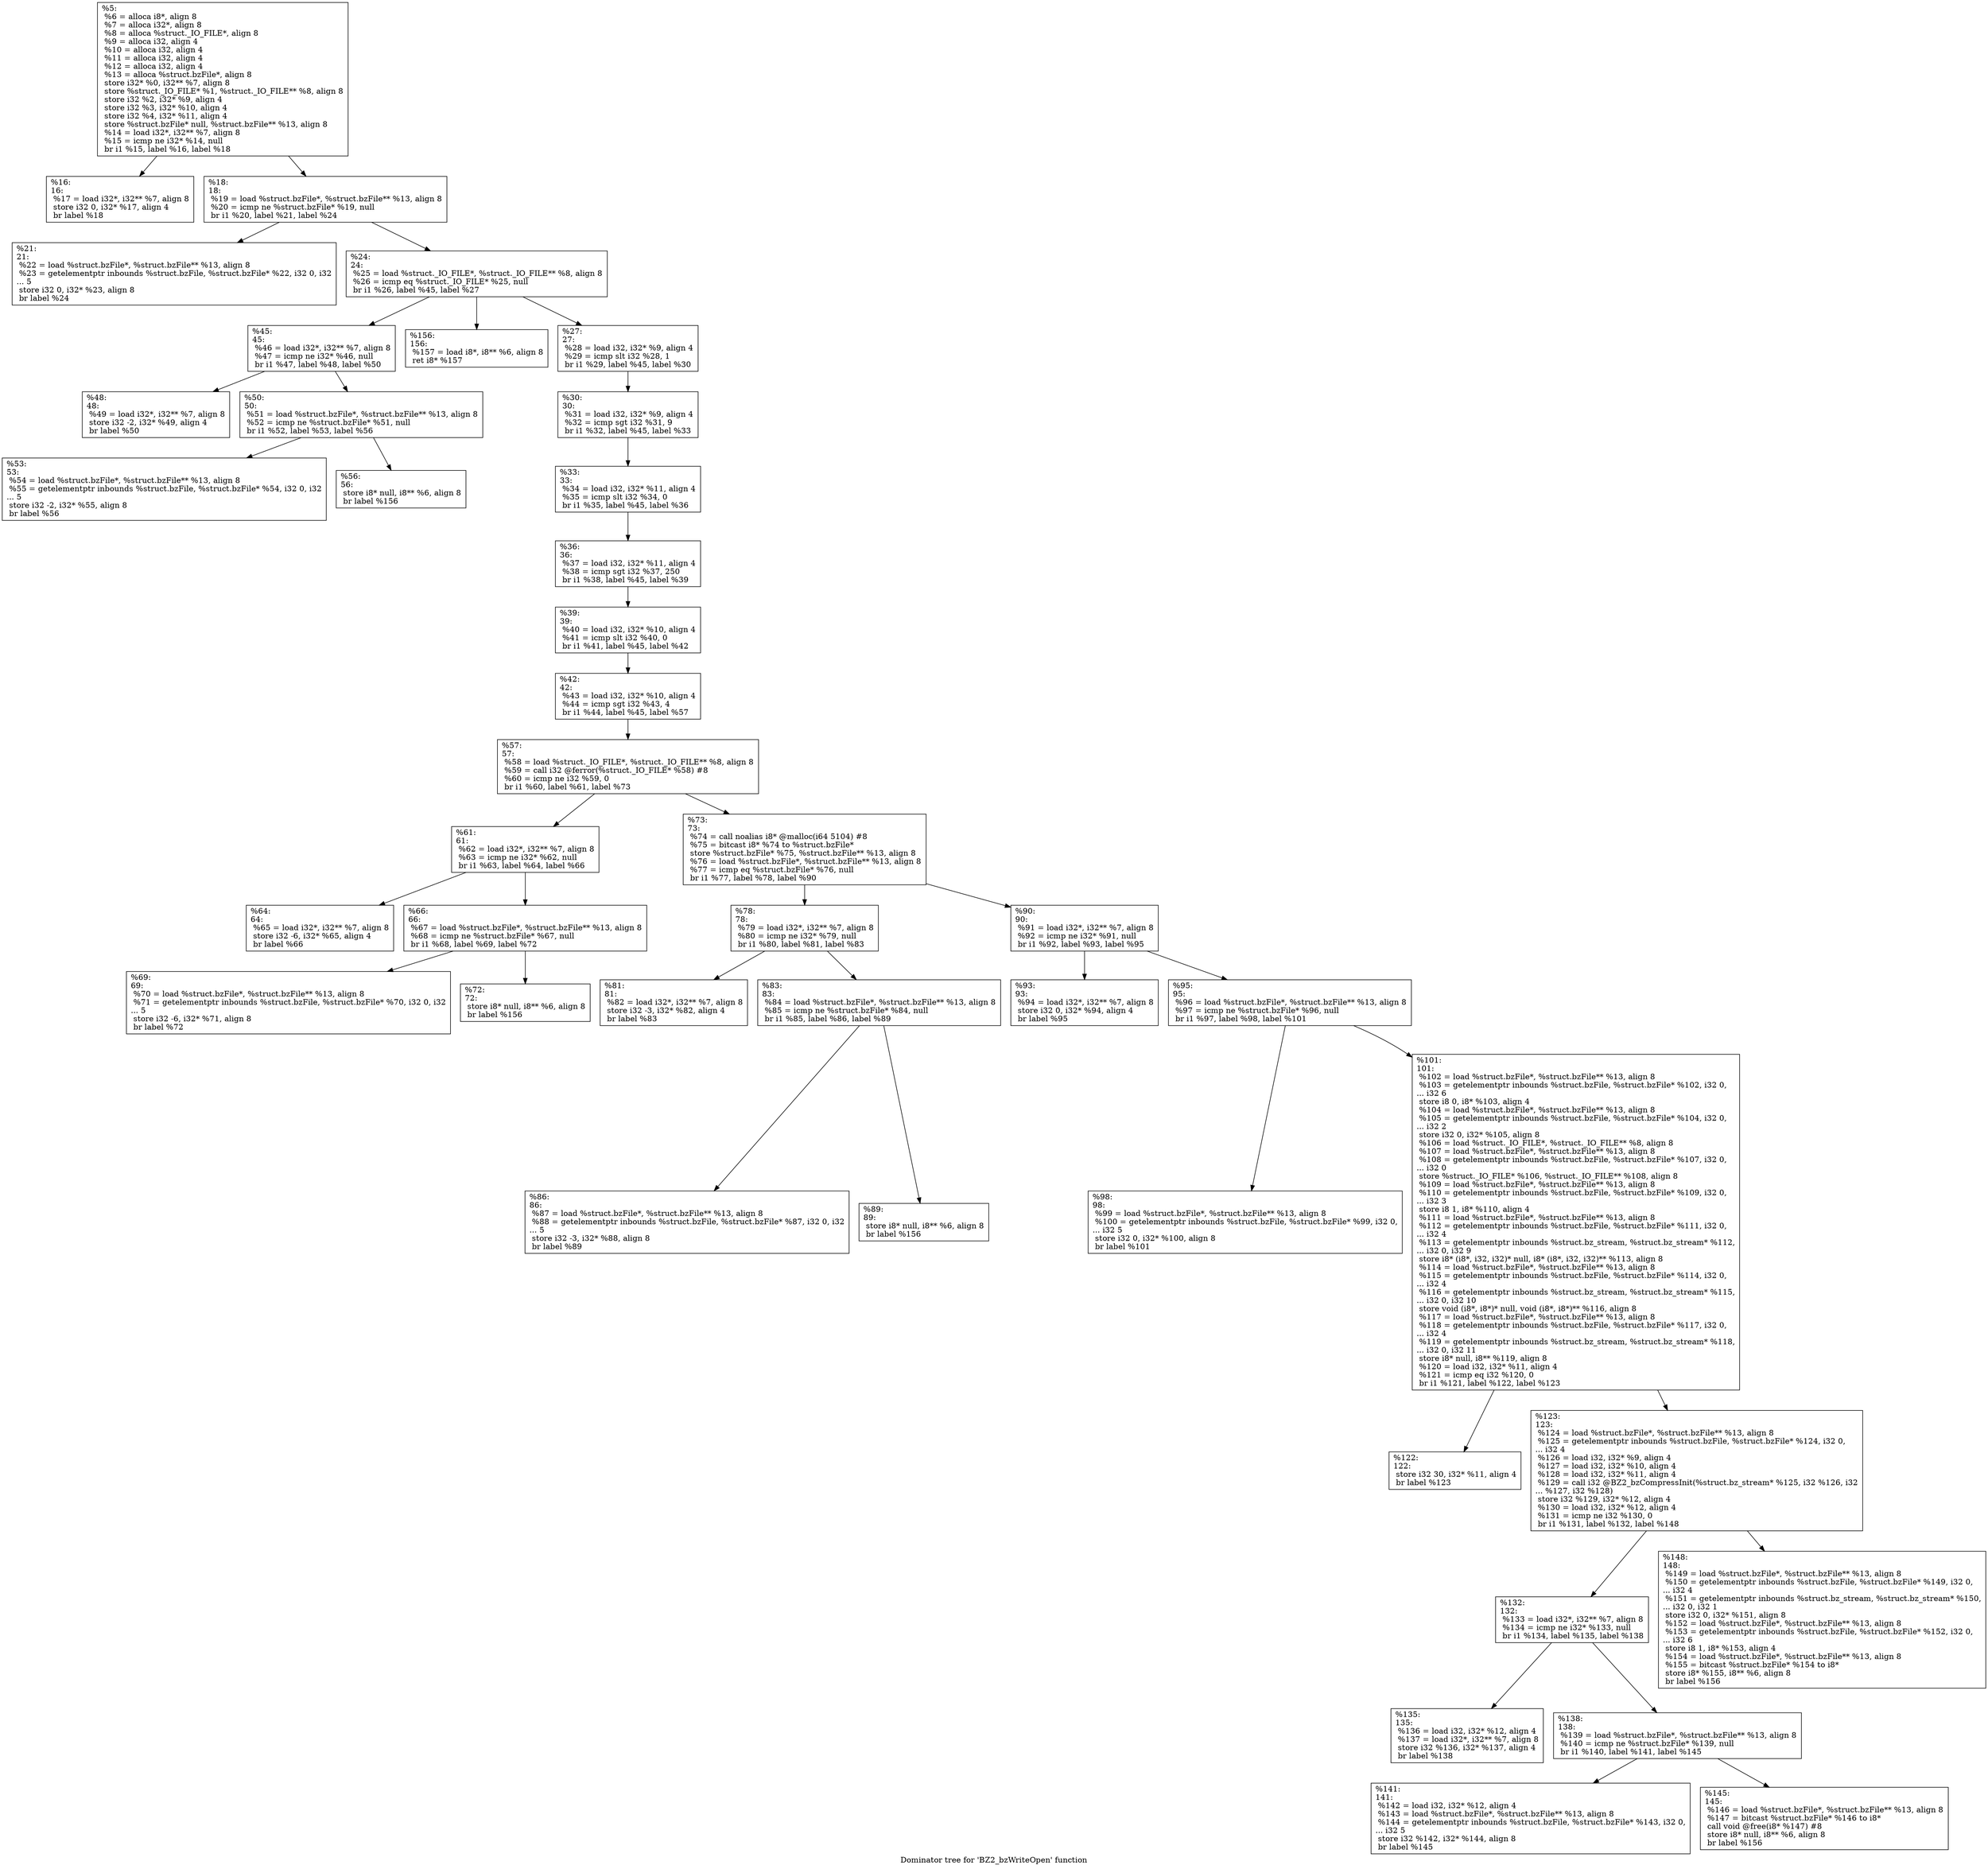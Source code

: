 digraph "Dominator tree for 'BZ2_bzWriteOpen' function" {
	label="Dominator tree for 'BZ2_bzWriteOpen' function";

	Node0xdc6f30 [shape=record,label="{%5:\l  %6 = alloca i8*, align 8\l  %7 = alloca i32*, align 8\l  %8 = alloca %struct._IO_FILE*, align 8\l  %9 = alloca i32, align 4\l  %10 = alloca i32, align 4\l  %11 = alloca i32, align 4\l  %12 = alloca i32, align 4\l  %13 = alloca %struct.bzFile*, align 8\l  store i32* %0, i32** %7, align 8\l  store %struct._IO_FILE* %1, %struct._IO_FILE** %8, align 8\l  store i32 %2, i32* %9, align 4\l  store i32 %3, i32* %10, align 4\l  store i32 %4, i32* %11, align 4\l  store %struct.bzFile* null, %struct.bzFile** %13, align 8\l  %14 = load i32*, i32** %7, align 8\l  %15 = icmp ne i32* %14, null\l  br i1 %15, label %16, label %18\l}"];
	Node0xdc6f30 -> Node0xd4a4e0;
	Node0xdc6f30 -> Node0xdba340;
	Node0xd4a4e0 [shape=record,label="{%16:\l16:                                               \l  %17 = load i32*, i32** %7, align 8\l  store i32 0, i32* %17, align 4\l  br label %18\l}"];
	Node0xdba340 [shape=record,label="{%18:\l18:                                               \l  %19 = load %struct.bzFile*, %struct.bzFile** %13, align 8\l  %20 = icmp ne %struct.bzFile* %19, null\l  br i1 %20, label %21, label %24\l}"];
	Node0xdba340 -> Node0xdc27d0;
	Node0xdba340 -> Node0xbfaf60;
	Node0xdc27d0 [shape=record,label="{%21:\l21:                                               \l  %22 = load %struct.bzFile*, %struct.bzFile** %13, align 8\l  %23 = getelementptr inbounds %struct.bzFile, %struct.bzFile* %22, i32 0, i32\l... 5\l  store i32 0, i32* %23, align 8\l  br label %24\l}"];
	Node0xbfaf60 [shape=record,label="{%24:\l24:                                               \l  %25 = load %struct._IO_FILE*, %struct._IO_FILE** %8, align 8\l  %26 = icmp eq %struct._IO_FILE* %25, null\l  br i1 %26, label %45, label %27\l}"];
	Node0xbfaf60 -> Node0xdc9f70;
	Node0xbfaf60 -> Node0xdb05d0;
	Node0xbfaf60 -> Node0xdb96f0;
	Node0xdc9f70 [shape=record,label="{%45:\l45:                                               \l  %46 = load i32*, i32** %7, align 8\l  %47 = icmp ne i32* %46, null\l  br i1 %47, label %48, label %50\l}"];
	Node0xdc9f70 -> Node0xdc0580;
	Node0xdc9f70 -> Node0xe4ae90;
	Node0xdc0580 [shape=record,label="{%48:\l48:                                               \l  %49 = load i32*, i32** %7, align 8\l  store i32 -2, i32* %49, align 4\l  br label %50\l}"];
	Node0xe4ae90 [shape=record,label="{%50:\l50:                                               \l  %51 = load %struct.bzFile*, %struct.bzFile** %13, align 8\l  %52 = icmp ne %struct.bzFile* %51, null\l  br i1 %52, label %53, label %56\l}"];
	Node0xe4ae90 -> Node0xda7dd0;
	Node0xe4ae90 -> Node0xb69710;
	Node0xda7dd0 [shape=record,label="{%53:\l53:                                               \l  %54 = load %struct.bzFile*, %struct.bzFile** %13, align 8\l  %55 = getelementptr inbounds %struct.bzFile, %struct.bzFile* %54, i32 0, i32\l... 5\l  store i32 -2, i32* %55, align 8\l  br label %56\l}"];
	Node0xb69710 [shape=record,label="{%56:\l56:                                               \l  store i8* null, i8** %6, align 8\l  br label %156\l}"];
	Node0xdb05d0 [shape=record,label="{%156:\l156:                                              \l  %157 = load i8*, i8** %6, align 8\l  ret i8* %157\l}"];
	Node0xdb96f0 [shape=record,label="{%27:\l27:                                               \l  %28 = load i32, i32* %9, align 4\l  %29 = icmp slt i32 %28, 1\l  br i1 %29, label %45, label %30\l}"];
	Node0xdb96f0 -> Node0xdc87f0;
	Node0xdc87f0 [shape=record,label="{%30:\l30:                                               \l  %31 = load i32, i32* %9, align 4\l  %32 = icmp sgt i32 %31, 9\l  br i1 %32, label %45, label %33\l}"];
	Node0xdc87f0 -> Node0xb69ed0;
	Node0xb69ed0 [shape=record,label="{%33:\l33:                                               \l  %34 = load i32, i32* %11, align 4\l  %35 = icmp slt i32 %34, 0\l  br i1 %35, label %45, label %36\l}"];
	Node0xb69ed0 -> Node0xe63300;
	Node0xe63300 [shape=record,label="{%36:\l36:                                               \l  %37 = load i32, i32* %11, align 4\l  %38 = icmp sgt i32 %37, 250\l  br i1 %38, label %45, label %39\l}"];
	Node0xe63300 -> Node0xcf3810;
	Node0xcf3810 [shape=record,label="{%39:\l39:                                               \l  %40 = load i32, i32* %10, align 4\l  %41 = icmp slt i32 %40, 0\l  br i1 %41, label %45, label %42\l}"];
	Node0xcf3810 -> Node0xe47f50;
	Node0xe47f50 [shape=record,label="{%42:\l42:                                               \l  %43 = load i32, i32* %10, align 4\l  %44 = icmp sgt i32 %43, 4\l  br i1 %44, label %45, label %57\l}"];
	Node0xe47f50 -> Node0xe50610;
	Node0xe50610 [shape=record,label="{%57:\l57:                                               \l  %58 = load %struct._IO_FILE*, %struct._IO_FILE** %8, align 8\l  %59 = call i32 @ferror(%struct._IO_FILE* %58) #8\l  %60 = icmp ne i32 %59, 0\l  br i1 %60, label %61, label %73\l}"];
	Node0xe50610 -> Node0xbfb810;
	Node0xe50610 -> Node0xdc8df0;
	Node0xbfb810 [shape=record,label="{%61:\l61:                                               \l  %62 = load i32*, i32** %7, align 8\l  %63 = icmp ne i32* %62, null\l  br i1 %63, label %64, label %66\l}"];
	Node0xbfb810 -> Node0xbcb5c0;
	Node0xbfb810 -> Node0xb4f600;
	Node0xbcb5c0 [shape=record,label="{%64:\l64:                                               \l  %65 = load i32*, i32** %7, align 8\l  store i32 -6, i32* %65, align 4\l  br label %66\l}"];
	Node0xb4f600 [shape=record,label="{%66:\l66:                                               \l  %67 = load %struct.bzFile*, %struct.bzFile** %13, align 8\l  %68 = icmp ne %struct.bzFile* %67, null\l  br i1 %68, label %69, label %72\l}"];
	Node0xb4f600 -> Node0xcfa520;
	Node0xb4f600 -> Node0xbf4530;
	Node0xcfa520 [shape=record,label="{%69:\l69:                                               \l  %70 = load %struct.bzFile*, %struct.bzFile** %13, align 8\l  %71 = getelementptr inbounds %struct.bzFile, %struct.bzFile* %70, i32 0, i32\l... 5\l  store i32 -6, i32* %71, align 8\l  br label %72\l}"];
	Node0xbf4530 [shape=record,label="{%72:\l72:                                               \l  store i8* null, i8** %6, align 8\l  br label %156\l}"];
	Node0xdc8df0 [shape=record,label="{%73:\l73:                                               \l  %74 = call noalias i8* @malloc(i64 5104) #8\l  %75 = bitcast i8* %74 to %struct.bzFile*\l  store %struct.bzFile* %75, %struct.bzFile** %13, align 8\l  %76 = load %struct.bzFile*, %struct.bzFile** %13, align 8\l  %77 = icmp eq %struct.bzFile* %76, null\l  br i1 %77, label %78, label %90\l}"];
	Node0xdc8df0 -> Node0xdbd070;
	Node0xdc8df0 -> Node0xcad470;
	Node0xdbd070 [shape=record,label="{%78:\l78:                                               \l  %79 = load i32*, i32** %7, align 8\l  %80 = icmp ne i32* %79, null\l  br i1 %80, label %81, label %83\l}"];
	Node0xdbd070 -> Node0xe621a0;
	Node0xdbd070 -> Node0xdcbd00;
	Node0xe621a0 [shape=record,label="{%81:\l81:                                               \l  %82 = load i32*, i32** %7, align 8\l  store i32 -3, i32* %82, align 4\l  br label %83\l}"];
	Node0xdcbd00 [shape=record,label="{%83:\l83:                                               \l  %84 = load %struct.bzFile*, %struct.bzFile** %13, align 8\l  %85 = icmp ne %struct.bzFile* %84, null\l  br i1 %85, label %86, label %89\l}"];
	Node0xdcbd00 -> Node0xe4b6b0;
	Node0xdcbd00 -> Node0xd53fc0;
	Node0xe4b6b0 [shape=record,label="{%86:\l86:                                               \l  %87 = load %struct.bzFile*, %struct.bzFile** %13, align 8\l  %88 = getelementptr inbounds %struct.bzFile, %struct.bzFile* %87, i32 0, i32\l... 5\l  store i32 -3, i32* %88, align 8\l  br label %89\l}"];
	Node0xd53fc0 [shape=record,label="{%89:\l89:                                               \l  store i8* null, i8** %6, align 8\l  br label %156\l}"];
	Node0xcad470 [shape=record,label="{%90:\l90:                                               \l  %91 = load i32*, i32** %7, align 8\l  %92 = icmp ne i32* %91, null\l  br i1 %92, label %93, label %95\l}"];
	Node0xcad470 -> Node0xe5fc40;
	Node0xcad470 -> Node0xd73920;
	Node0xe5fc40 [shape=record,label="{%93:\l93:                                               \l  %94 = load i32*, i32** %7, align 8\l  store i32 0, i32* %94, align 4\l  br label %95\l}"];
	Node0xd73920 [shape=record,label="{%95:\l95:                                               \l  %96 = load %struct.bzFile*, %struct.bzFile** %13, align 8\l  %97 = icmp ne %struct.bzFile* %96, null\l  br i1 %97, label %98, label %101\l}"];
	Node0xd73920 -> Node0xdc91f0;
	Node0xd73920 -> Node0xd7e300;
	Node0xdc91f0 [shape=record,label="{%98:\l98:                                               \l  %99 = load %struct.bzFile*, %struct.bzFile** %13, align 8\l  %100 = getelementptr inbounds %struct.bzFile, %struct.bzFile* %99, i32 0,\l... i32 5\l  store i32 0, i32* %100, align 8\l  br label %101\l}"];
	Node0xd7e300 [shape=record,label="{%101:\l101:                                              \l  %102 = load %struct.bzFile*, %struct.bzFile** %13, align 8\l  %103 = getelementptr inbounds %struct.bzFile, %struct.bzFile* %102, i32 0,\l... i32 6\l  store i8 0, i8* %103, align 4\l  %104 = load %struct.bzFile*, %struct.bzFile** %13, align 8\l  %105 = getelementptr inbounds %struct.bzFile, %struct.bzFile* %104, i32 0,\l... i32 2\l  store i32 0, i32* %105, align 8\l  %106 = load %struct._IO_FILE*, %struct._IO_FILE** %8, align 8\l  %107 = load %struct.bzFile*, %struct.bzFile** %13, align 8\l  %108 = getelementptr inbounds %struct.bzFile, %struct.bzFile* %107, i32 0,\l... i32 0\l  store %struct._IO_FILE* %106, %struct._IO_FILE** %108, align 8\l  %109 = load %struct.bzFile*, %struct.bzFile** %13, align 8\l  %110 = getelementptr inbounds %struct.bzFile, %struct.bzFile* %109, i32 0,\l... i32 3\l  store i8 1, i8* %110, align 4\l  %111 = load %struct.bzFile*, %struct.bzFile** %13, align 8\l  %112 = getelementptr inbounds %struct.bzFile, %struct.bzFile* %111, i32 0,\l... i32 4\l  %113 = getelementptr inbounds %struct.bz_stream, %struct.bz_stream* %112,\l... i32 0, i32 9\l  store i8* (i8*, i32, i32)* null, i8* (i8*, i32, i32)** %113, align 8\l  %114 = load %struct.bzFile*, %struct.bzFile** %13, align 8\l  %115 = getelementptr inbounds %struct.bzFile, %struct.bzFile* %114, i32 0,\l... i32 4\l  %116 = getelementptr inbounds %struct.bz_stream, %struct.bz_stream* %115,\l... i32 0, i32 10\l  store void (i8*, i8*)* null, void (i8*, i8*)** %116, align 8\l  %117 = load %struct.bzFile*, %struct.bzFile** %13, align 8\l  %118 = getelementptr inbounds %struct.bzFile, %struct.bzFile* %117, i32 0,\l... i32 4\l  %119 = getelementptr inbounds %struct.bz_stream, %struct.bz_stream* %118,\l... i32 0, i32 11\l  store i8* null, i8** %119, align 8\l  %120 = load i32, i32* %11, align 4\l  %121 = icmp eq i32 %120, 0\l  br i1 %121, label %122, label %123\l}"];
	Node0xd7e300 -> Node0xd86080;
	Node0xd7e300 -> Node0xdc9d30;
	Node0xd86080 [shape=record,label="{%122:\l122:                                              \l  store i32 30, i32* %11, align 4\l  br label %123\l}"];
	Node0xdc9d30 [shape=record,label="{%123:\l123:                                              \l  %124 = load %struct.bzFile*, %struct.bzFile** %13, align 8\l  %125 = getelementptr inbounds %struct.bzFile, %struct.bzFile* %124, i32 0,\l... i32 4\l  %126 = load i32, i32* %9, align 4\l  %127 = load i32, i32* %10, align 4\l  %128 = load i32, i32* %11, align 4\l  %129 = call i32 @BZ2_bzCompressInit(%struct.bz_stream* %125, i32 %126, i32\l... %127, i32 %128)\l  store i32 %129, i32* %12, align 4\l  %130 = load i32, i32* %12, align 4\l  %131 = icmp ne i32 %130, 0\l  br i1 %131, label %132, label %148\l}"];
	Node0xdc9d30 -> Node0xe55da0;
	Node0xdc9d30 -> Node0xda78c0;
	Node0xe55da0 [shape=record,label="{%132:\l132:                                              \l  %133 = load i32*, i32** %7, align 8\l  %134 = icmp ne i32* %133, null\l  br i1 %134, label %135, label %138\l}"];
	Node0xe55da0 -> Node0xbfe380;
	Node0xe55da0 -> Node0xd24f80;
	Node0xbfe380 [shape=record,label="{%135:\l135:                                              \l  %136 = load i32, i32* %12, align 4\l  %137 = load i32*, i32** %7, align 8\l  store i32 %136, i32* %137, align 4\l  br label %138\l}"];
	Node0xd24f80 [shape=record,label="{%138:\l138:                                              \l  %139 = load %struct.bzFile*, %struct.bzFile** %13, align 8\l  %140 = icmp ne %struct.bzFile* %139, null\l  br i1 %140, label %141, label %145\l}"];
	Node0xd24f80 -> Node0xbf5a70;
	Node0xd24f80 -> Node0xbf3630;
	Node0xbf5a70 [shape=record,label="{%141:\l141:                                              \l  %142 = load i32, i32* %12, align 4\l  %143 = load %struct.bzFile*, %struct.bzFile** %13, align 8\l  %144 = getelementptr inbounds %struct.bzFile, %struct.bzFile* %143, i32 0,\l... i32 5\l  store i32 %142, i32* %144, align 8\l  br label %145\l}"];
	Node0xbf3630 [shape=record,label="{%145:\l145:                                              \l  %146 = load %struct.bzFile*, %struct.bzFile** %13, align 8\l  %147 = bitcast %struct.bzFile* %146 to i8*\l  call void @free(i8* %147) #8\l  store i8* null, i8** %6, align 8\l  br label %156\l}"];
	Node0xda78c0 [shape=record,label="{%148:\l148:                                              \l  %149 = load %struct.bzFile*, %struct.bzFile** %13, align 8\l  %150 = getelementptr inbounds %struct.bzFile, %struct.bzFile* %149, i32 0,\l... i32 4\l  %151 = getelementptr inbounds %struct.bz_stream, %struct.bz_stream* %150,\l... i32 0, i32 1\l  store i32 0, i32* %151, align 8\l  %152 = load %struct.bzFile*, %struct.bzFile** %13, align 8\l  %153 = getelementptr inbounds %struct.bzFile, %struct.bzFile* %152, i32 0,\l... i32 6\l  store i8 1, i8* %153, align 4\l  %154 = load %struct.bzFile*, %struct.bzFile** %13, align 8\l  %155 = bitcast %struct.bzFile* %154 to i8*\l  store i8* %155, i8** %6, align 8\l  br label %156\l}"];
}
